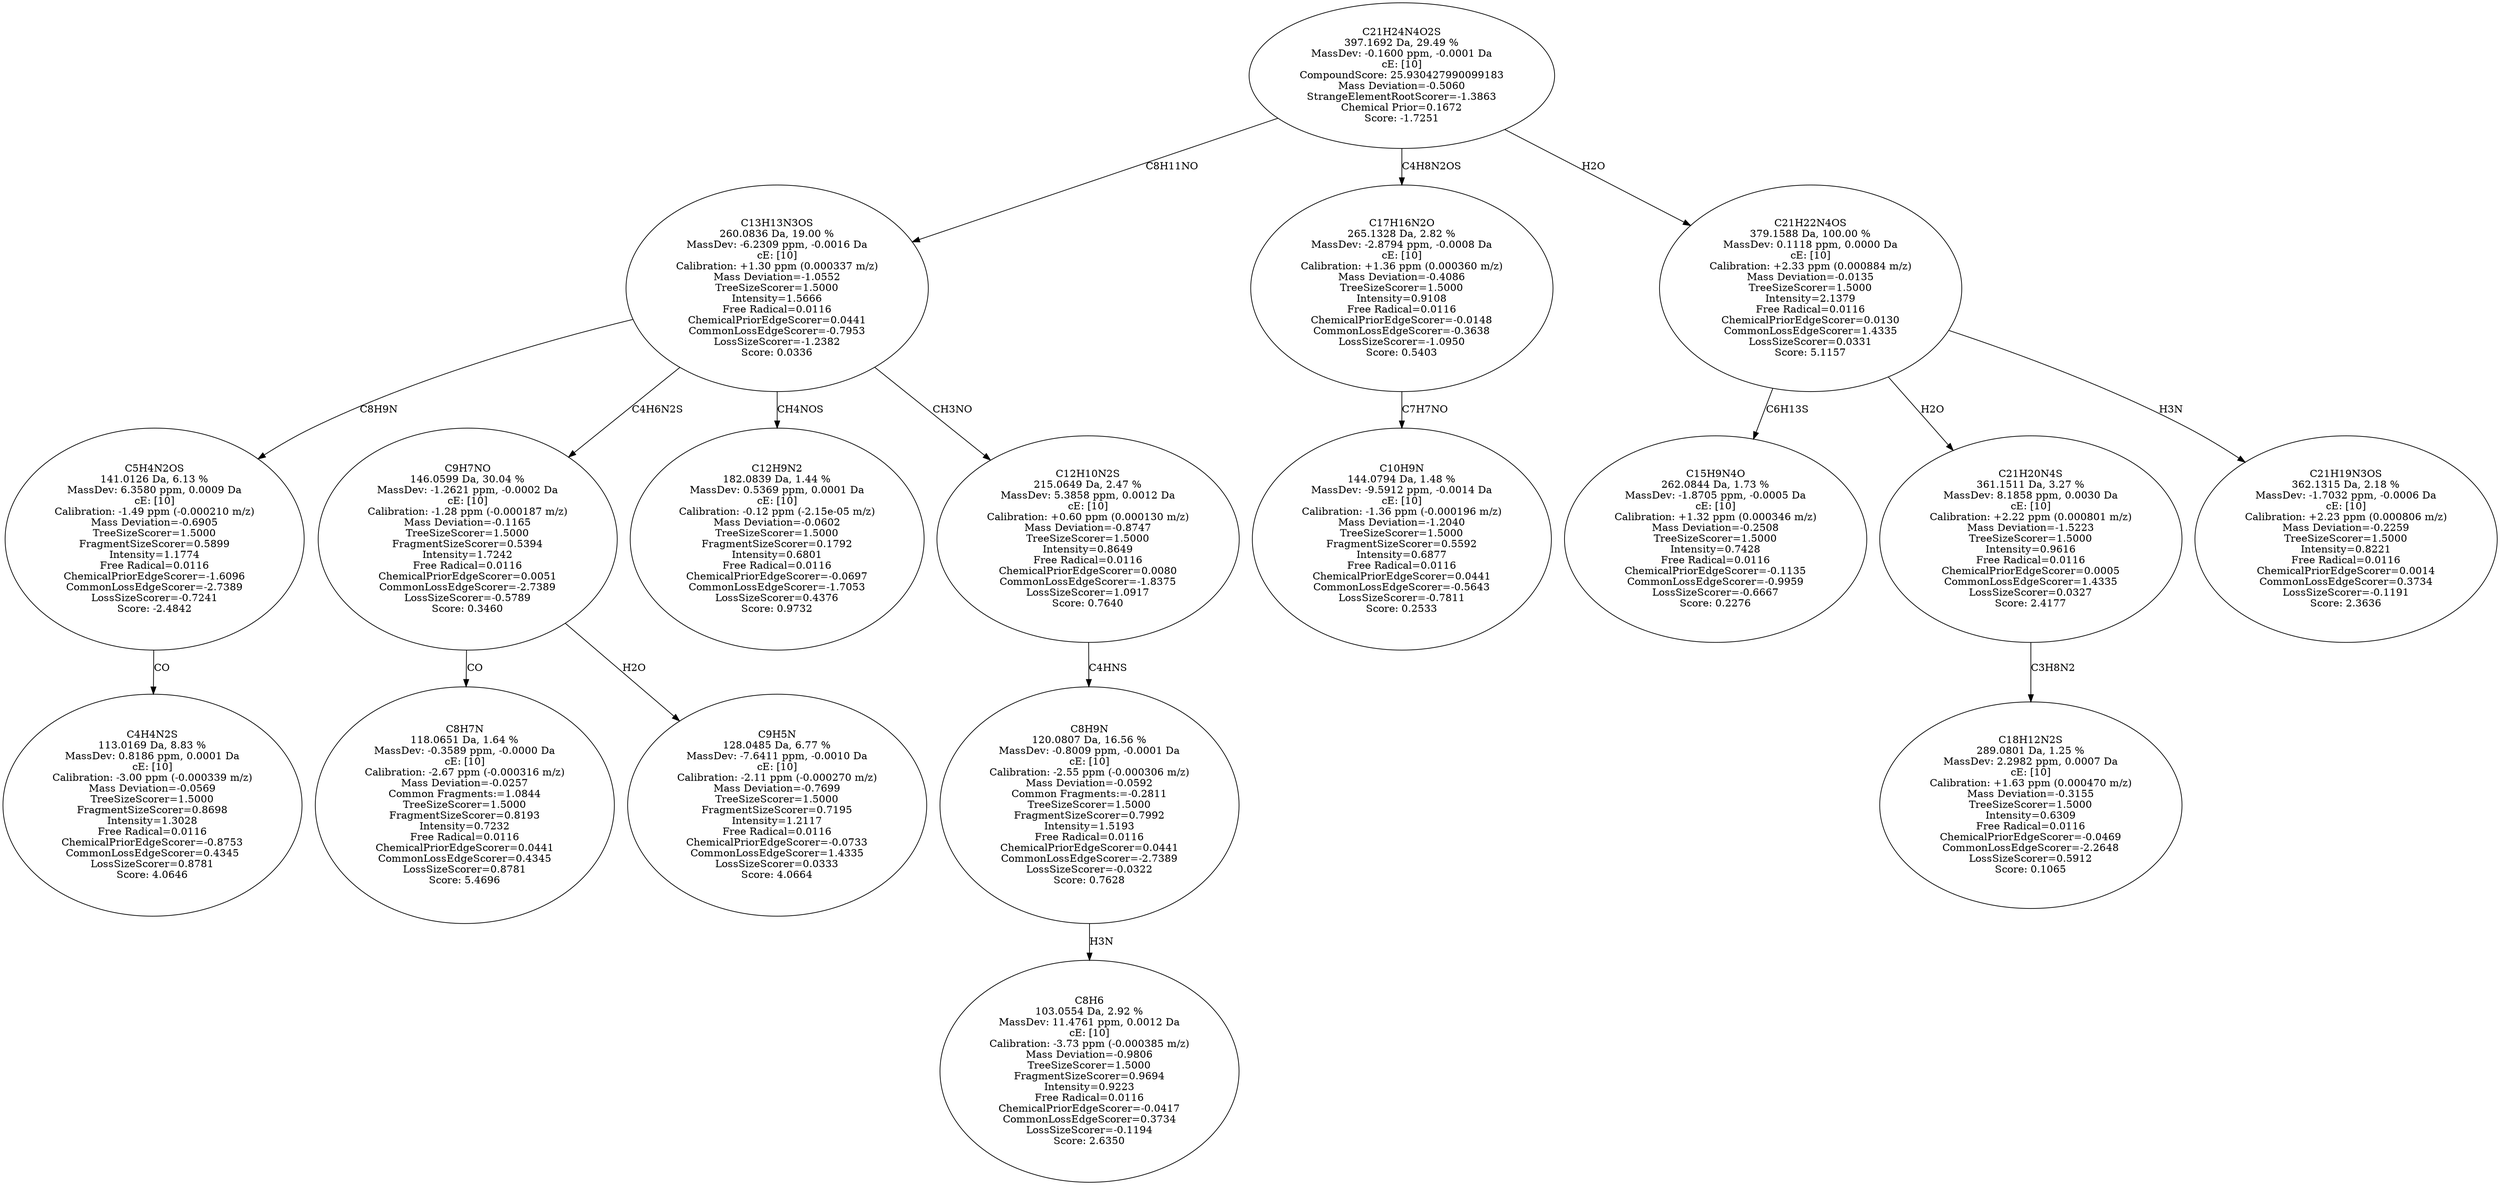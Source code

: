 strict digraph {
v1 [label="C4H4N2S\n113.0169 Da, 8.83 %\nMassDev: 0.8186 ppm, 0.0001 Da\ncE: [10]\nCalibration: -3.00 ppm (-0.000339 m/z)\nMass Deviation=-0.0569\nTreeSizeScorer=1.5000\nFragmentSizeScorer=0.8698\nIntensity=1.3028\nFree Radical=0.0116\nChemicalPriorEdgeScorer=-0.8753\nCommonLossEdgeScorer=0.4345\nLossSizeScorer=0.8781\nScore: 4.0646"];
v2 [label="C5H4N2OS\n141.0126 Da, 6.13 %\nMassDev: 6.3580 ppm, 0.0009 Da\ncE: [10]\nCalibration: -1.49 ppm (-0.000210 m/z)\nMass Deviation=-0.6905\nTreeSizeScorer=1.5000\nFragmentSizeScorer=0.5899\nIntensity=1.1774\nFree Radical=0.0116\nChemicalPriorEdgeScorer=-1.6096\nCommonLossEdgeScorer=-2.7389\nLossSizeScorer=-0.7241\nScore: -2.4842"];
v3 [label="C8H7N\n118.0651 Da, 1.64 %\nMassDev: -0.3589 ppm, -0.0000 Da\ncE: [10]\nCalibration: -2.67 ppm (-0.000316 m/z)\nMass Deviation=-0.0257\nCommon Fragments:=1.0844\nTreeSizeScorer=1.5000\nFragmentSizeScorer=0.8193\nIntensity=0.7232\nFree Radical=0.0116\nChemicalPriorEdgeScorer=0.0441\nCommonLossEdgeScorer=0.4345\nLossSizeScorer=0.8781\nScore: 5.4696"];
v4 [label="C9H5N\n128.0485 Da, 6.77 %\nMassDev: -7.6411 ppm, -0.0010 Da\ncE: [10]\nCalibration: -2.11 ppm (-0.000270 m/z)\nMass Deviation=-0.7699\nTreeSizeScorer=1.5000\nFragmentSizeScorer=0.7195\nIntensity=1.2117\nFree Radical=0.0116\nChemicalPriorEdgeScorer=-0.0733\nCommonLossEdgeScorer=1.4335\nLossSizeScorer=0.0333\nScore: 4.0664"];
v5 [label="C9H7NO\n146.0599 Da, 30.04 %\nMassDev: -1.2621 ppm, -0.0002 Da\ncE: [10]\nCalibration: -1.28 ppm (-0.000187 m/z)\nMass Deviation=-0.1165\nTreeSizeScorer=1.5000\nFragmentSizeScorer=0.5394\nIntensity=1.7242\nFree Radical=0.0116\nChemicalPriorEdgeScorer=0.0051\nCommonLossEdgeScorer=-2.7389\nLossSizeScorer=-0.5789\nScore: 0.3460"];
v6 [label="C12H9N2\n182.0839 Da, 1.44 %\nMassDev: 0.5369 ppm, 0.0001 Da\ncE: [10]\nCalibration: -0.12 ppm (-2.15e-05 m/z)\nMass Deviation=-0.0602\nTreeSizeScorer=1.5000\nFragmentSizeScorer=0.1792\nIntensity=0.6801\nFree Radical=0.0116\nChemicalPriorEdgeScorer=-0.0697\nCommonLossEdgeScorer=-1.7053\nLossSizeScorer=0.4376\nScore: 0.9732"];
v7 [label="C8H6\n103.0554 Da, 2.92 %\nMassDev: 11.4761 ppm, 0.0012 Da\ncE: [10]\nCalibration: -3.73 ppm (-0.000385 m/z)\nMass Deviation=-0.9806\nTreeSizeScorer=1.5000\nFragmentSizeScorer=0.9694\nIntensity=0.9223\nFree Radical=0.0116\nChemicalPriorEdgeScorer=-0.0417\nCommonLossEdgeScorer=0.3734\nLossSizeScorer=-0.1194\nScore: 2.6350"];
v8 [label="C8H9N\n120.0807 Da, 16.56 %\nMassDev: -0.8009 ppm, -0.0001 Da\ncE: [10]\nCalibration: -2.55 ppm (-0.000306 m/z)\nMass Deviation=-0.0592\nCommon Fragments:=-0.2811\nTreeSizeScorer=1.5000\nFragmentSizeScorer=0.7992\nIntensity=1.5193\nFree Radical=0.0116\nChemicalPriorEdgeScorer=0.0441\nCommonLossEdgeScorer=-2.7389\nLossSizeScorer=-0.0322\nScore: 0.7628"];
v9 [label="C12H10N2S\n215.0649 Da, 2.47 %\nMassDev: 5.3858 ppm, 0.0012 Da\ncE: [10]\nCalibration: +0.60 ppm (0.000130 m/z)\nMass Deviation=-0.8747\nTreeSizeScorer=1.5000\nIntensity=0.8649\nFree Radical=0.0116\nChemicalPriorEdgeScorer=0.0080\nCommonLossEdgeScorer=-1.8375\nLossSizeScorer=1.0917\nScore: 0.7640"];
v10 [label="C13H13N3OS\n260.0836 Da, 19.00 %\nMassDev: -6.2309 ppm, -0.0016 Da\ncE: [10]\nCalibration: +1.30 ppm (0.000337 m/z)\nMass Deviation=-1.0552\nTreeSizeScorer=1.5000\nIntensity=1.5666\nFree Radical=0.0116\nChemicalPriorEdgeScorer=0.0441\nCommonLossEdgeScorer=-0.7953\nLossSizeScorer=-1.2382\nScore: 0.0336"];
v11 [label="C10H9N\n144.0794 Da, 1.48 %\nMassDev: -9.5912 ppm, -0.0014 Da\ncE: [10]\nCalibration: -1.36 ppm (-0.000196 m/z)\nMass Deviation=-1.2040\nTreeSizeScorer=1.5000\nFragmentSizeScorer=0.5592\nIntensity=0.6877\nFree Radical=0.0116\nChemicalPriorEdgeScorer=0.0441\nCommonLossEdgeScorer=-0.5643\nLossSizeScorer=-0.7811\nScore: 0.2533"];
v12 [label="C17H16N2O\n265.1328 Da, 2.82 %\nMassDev: -2.8794 ppm, -0.0008 Da\ncE: [10]\nCalibration: +1.36 ppm (0.000360 m/z)\nMass Deviation=-0.4086\nTreeSizeScorer=1.5000\nIntensity=0.9108\nFree Radical=0.0116\nChemicalPriorEdgeScorer=-0.0148\nCommonLossEdgeScorer=-0.3638\nLossSizeScorer=-1.0950\nScore: 0.5403"];
v13 [label="C15H9N4O\n262.0844 Da, 1.73 %\nMassDev: -1.8705 ppm, -0.0005 Da\ncE: [10]\nCalibration: +1.32 ppm (0.000346 m/z)\nMass Deviation=-0.2508\nTreeSizeScorer=1.5000\nIntensity=0.7428\nFree Radical=0.0116\nChemicalPriorEdgeScorer=-0.1135\nCommonLossEdgeScorer=-0.9959\nLossSizeScorer=-0.6667\nScore: 0.2276"];
v14 [label="C18H12N2S\n289.0801 Da, 1.25 %\nMassDev: 2.2982 ppm, 0.0007 Da\ncE: [10]\nCalibration: +1.63 ppm (0.000470 m/z)\nMass Deviation=-0.3155\nTreeSizeScorer=1.5000\nIntensity=0.6309\nFree Radical=0.0116\nChemicalPriorEdgeScorer=-0.0469\nCommonLossEdgeScorer=-2.2648\nLossSizeScorer=0.5912\nScore: 0.1065"];
v15 [label="C21H20N4S\n361.1511 Da, 3.27 %\nMassDev: 8.1858 ppm, 0.0030 Da\ncE: [10]\nCalibration: +2.22 ppm (0.000801 m/z)\nMass Deviation=-1.5223\nTreeSizeScorer=1.5000\nIntensity=0.9616\nFree Radical=0.0116\nChemicalPriorEdgeScorer=0.0005\nCommonLossEdgeScorer=1.4335\nLossSizeScorer=0.0327\nScore: 2.4177"];
v16 [label="C21H19N3OS\n362.1315 Da, 2.18 %\nMassDev: -1.7032 ppm, -0.0006 Da\ncE: [10]\nCalibration: +2.23 ppm (0.000806 m/z)\nMass Deviation=-0.2259\nTreeSizeScorer=1.5000\nIntensity=0.8221\nFree Radical=0.0116\nChemicalPriorEdgeScorer=0.0014\nCommonLossEdgeScorer=0.3734\nLossSizeScorer=-0.1191\nScore: 2.3636"];
v17 [label="C21H22N4OS\n379.1588 Da, 100.00 %\nMassDev: 0.1118 ppm, 0.0000 Da\ncE: [10]\nCalibration: +2.33 ppm (0.000884 m/z)\nMass Deviation=-0.0135\nTreeSizeScorer=1.5000\nIntensity=2.1379\nFree Radical=0.0116\nChemicalPriorEdgeScorer=0.0130\nCommonLossEdgeScorer=1.4335\nLossSizeScorer=0.0331\nScore: 5.1157"];
v18 [label="C21H24N4O2S\n397.1692 Da, 29.49 %\nMassDev: -0.1600 ppm, -0.0001 Da\ncE: [10]\nCompoundScore: 25.930427990099183\nMass Deviation=-0.5060\nStrangeElementRootScorer=-1.3863\nChemical Prior=0.1672\nScore: -1.7251"];
v2 -> v1 [label="CO"];
v10 -> v2 [label="C8H9N"];
v5 -> v3 [label="CO"];
v5 -> v4 [label="H2O"];
v10 -> v5 [label="C4H6N2S"];
v10 -> v6 [label="CH4NOS"];
v8 -> v7 [label="H3N"];
v9 -> v8 [label="C4HNS"];
v10 -> v9 [label="CH3NO"];
v18 -> v10 [label="C8H11NO"];
v12 -> v11 [label="C7H7NO"];
v18 -> v12 [label="C4H8N2OS"];
v17 -> v13 [label="C6H13S"];
v15 -> v14 [label="C3H8N2"];
v17 -> v15 [label="H2O"];
v17 -> v16 [label="H3N"];
v18 -> v17 [label="H2O"];
}